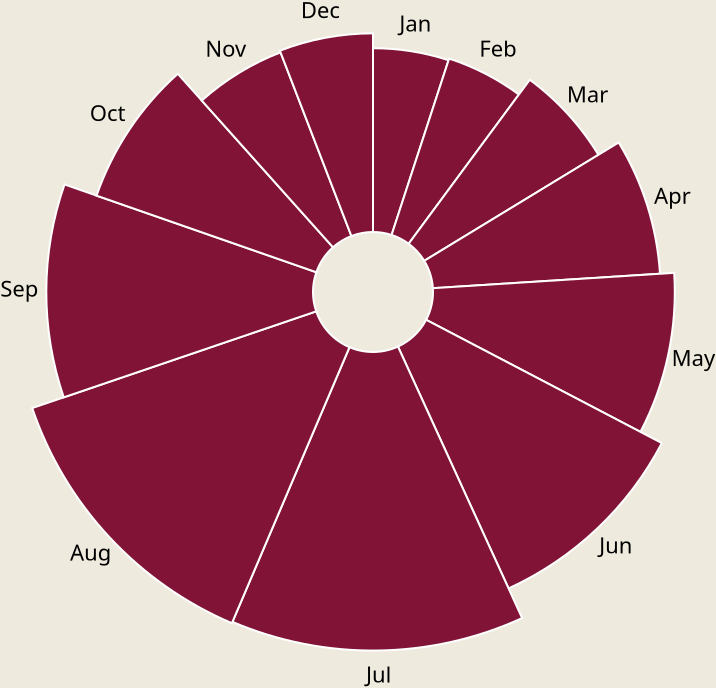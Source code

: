 {
  "$schema": "https://vega.github.io/schema/vega/v5.json",
  "width": 275,
  "height": 220,
  "background": "#EEEADD",
  "description": "A basic radial plot that encodes two values as the angle and radius of an arc.",
  "data": [
    {
      "name": "table",
      "values": [
        {
          "category": "Jan",
          "value": 36995000,
          "startAngle": 0,
          "endAngle": 0.3151529833074267
        },
        {
          "category": "Feb",
          "value": 37692000,
          "startAngle": 0.3151529833074267,
          "endAngle": 0.6362435697873166
        },
        {
          "category": "Mar",
          "value": 45518000,
          "startAngle": 0.6362435697873166,
          "endAngle": 1.0240022802667719
        },
        {
          "category": "Apr",
          "value": 56725000,
          "startAngle": 1.0240022802667719,
          "endAngle": 1.5072311754719017
        },
        {
          "category": "May",
          "value": 64043000,
          "startAngle": 1.5072311754719017,
          "endAngle": 2.052800644588202
        },
        {
          "category": "Jun",
          "value": 77462000,
          "startAngle": 2.052800644588202,
          "endAngle": 2.7126838826733453
        },
        {
          "category": "Jul",
          "value": 97635000,
          "startAngle": 2.7126838826733453,
          "endAngle": 3.544416860784458
        },
        {
          "category": "Aug",
          "value": 98575000,
          "startAngle": 3.544416860784458,
          "endAngle": 4.384157510318978
        },
        {
          "category": "Sep",
          "value": 77905000,
          "startAngle": 4.384157510318978,
          "endAngle": 5.047814576532388
        },
        {
          "category": "Oct",
          "value": 59350000,
          "startAngle": 5.047814576532388,
          "endAngle": 5.553405320127354
        },
        {
          "category": "Nov",
          "value": 42445000,
          "startAngle": 5.553405320127354,
          "endAngle": 5.914985760091774
        },
        {
          "category": "Dec",
          "value": 43222000,
          "startAngle": 5.914985760091774,
          "endAngle": 6.283185307179586
        }
      ],
      "transform": [{"type": "pie", "field": "value"}]
    }
  ],
  "scales": [
    {
      "name": "r",
      "type": "sqrt",
      "domain": {"data": "table", "field": "value"},
      "zero": true,
      "range": [30, 180]
    }
  ],
  "marks": [
    {
      "type": "arc",
      "color":"#4682b4",
      "from": {"data": "table"},
      "encode": {
        "enter": {
          "x": {"field": {"group": "width"}, "mult": 0.5},
          "y": {"field": {"group": "height"}, "mult": 0.5},
          "startAngle": {"field": "startAngle"},
          "endAngle": {"field": "endAngle"},
          "innerRadius": {"value": 30},
          "outerRadius": {"scale": "r", "field": "value"},
          "stroke": {"value": "#fff"},
          "tooltip": {"field": "value", "type": "quantitative","title":"Number of Tourists"}
        },
        "update": {"fill": {"value": "#801336"}},
        "hover": {"fill": {"value": "pink"}}
      }
    },
    {
      "type": "text",
      "from": {"data": "table"},
      "encode": {
        "enter": {
          "x": {"field": {"group": "width"}, "mult": 0.5},
          "y": {"field": {"group": "height"}, "mult": 0.5},
          "radius": {"scale": "r", "field": "value", "offset": 13},
          "theta": {"signal": "(datum.startAngle + datum.endAngle)/2"},
          "fill": {"value": "#000"},
          "align": {"value": "center"},
          "baseline": {"value": "middle"},
          "text": {"field": "category"}
        }
      }
    }
  ]
}